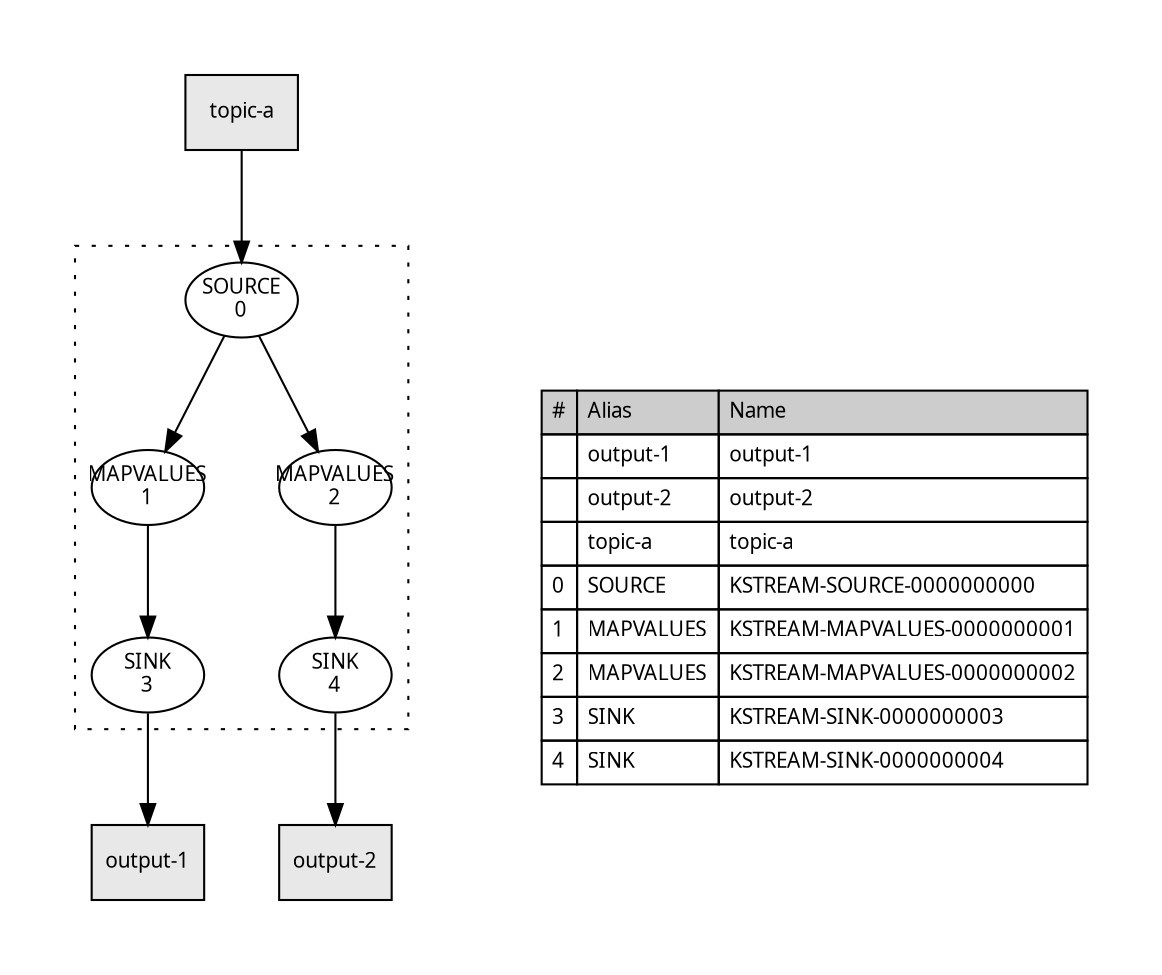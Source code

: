 digraph g_fan_out {
  pack="true"
  packmode="clust"
  graph [fontname = "sans-serif", fontsize=10, pad="0.5", nodesep="0.5", ranksep="0.75"];
  node [fontname = "sans-serif", fontsize=10];
  edge [fontname = "sans-serif", fontsize=10];
  t_output_1 [shape=box, fixedsize=true, label="output-1", xlabel="", style=filled, fillcolor="#e8e8e8"];
  t_output_2 [shape=box, fixedsize=true, label="output-2", xlabel="", style=filled, fillcolor="#e8e8e8"];
  t_topic_a [shape=box, fixedsize=true, label="topic-a", xlabel="", style=filled, fillcolor="#e8e8e8"];
  k_KSTREAM_SINK_0000000003 -> t_output_1;
  k_KSTREAM_SINK_0000000004 -> t_output_2;
  t_topic_a -> s_KSTREAM_SOURCE_0000000000;
  subgraph cluster_0 {
    style=dotted;
    p_KSTREAM_MAPVALUES_0000000001 -> k_KSTREAM_SINK_0000000003;
    p_KSTREAM_MAPVALUES_0000000002 -> k_KSTREAM_SINK_0000000004;
    s_KSTREAM_SOURCE_0000000000 -> p_KSTREAM_MAPVALUES_0000000001;
    s_KSTREAM_SOURCE_0000000000 -> p_KSTREAM_MAPVALUES_0000000002;
    s_KSTREAM_SOURCE_0000000000 [shape=ellipse, fixedsize=true, label="SOURCE\n0", xlabel=""];
    p_KSTREAM_MAPVALUES_0000000001 [shape=ellipse, fixedsize=true, label="MAPVALUES\n1", xlabel=""];
    p_KSTREAM_MAPVALUES_0000000002 [shape=ellipse, fixedsize=true, label="MAPVALUES\n2", xlabel=""];
    k_KSTREAM_SINK_0000000003 [shape=ellipse, fixedsize=true, label="SINK\n3", xlabel=""];
    k_KSTREAM_SINK_0000000004 [shape=ellipse, fixedsize=true, label="SINK\n4", xlabel=""];
  }
  subgraph legend_0 {
    legend_root [shape=none, margin=0, label=<
      <TABLE BORDER="0" CELLBORDER="1" CELLSPACING="0" CELLPADDING="4">
        <TR>
          <TD bgcolor="#cdcdcd">#</TD>
          <TD bgcolor="#cdcdcd" align="left">Alias</TD>
          <TD bgcolor="#cdcdcd" align="left">Name</TD>
        </TR>
        <TR>
          <TD></TD>
          <TD align="left">output-1</TD>
          <TD align="left">output-1</TD>
        </TR>
        <TR>
          <TD></TD>
          <TD align="left">output-2</TD>
          <TD align="left">output-2</TD>
        </TR>
        <TR>
          <TD></TD>
          <TD align="left">topic-a</TD>
          <TD align="left">topic-a</TD>
        </TR>
        <TR>
          <TD>0</TD>
          <TD align="left">SOURCE</TD>
          <TD align="left">KSTREAM-SOURCE-0000000000</TD>
        </TR>
        <TR>
          <TD>1</TD>
          <TD align="left">MAPVALUES</TD>
          <TD align="left">KSTREAM-MAPVALUES-0000000001</TD>
        </TR>
        <TR>
          <TD>2</TD>
          <TD align="left">MAPVALUES</TD>
          <TD align="left">KSTREAM-MAPVALUES-0000000002</TD>
        </TR>
        <TR>
          <TD>3</TD>
          <TD align="left">SINK</TD>
          <TD align="left">KSTREAM-SINK-0000000003</TD>
        </TR>
        <TR>
          <TD>4</TD>
          <TD align="left">SINK</TD>
          <TD align="left">KSTREAM-SINK-0000000004</TD>
        </TR>
      </TABLE>
    >];
  }
}
